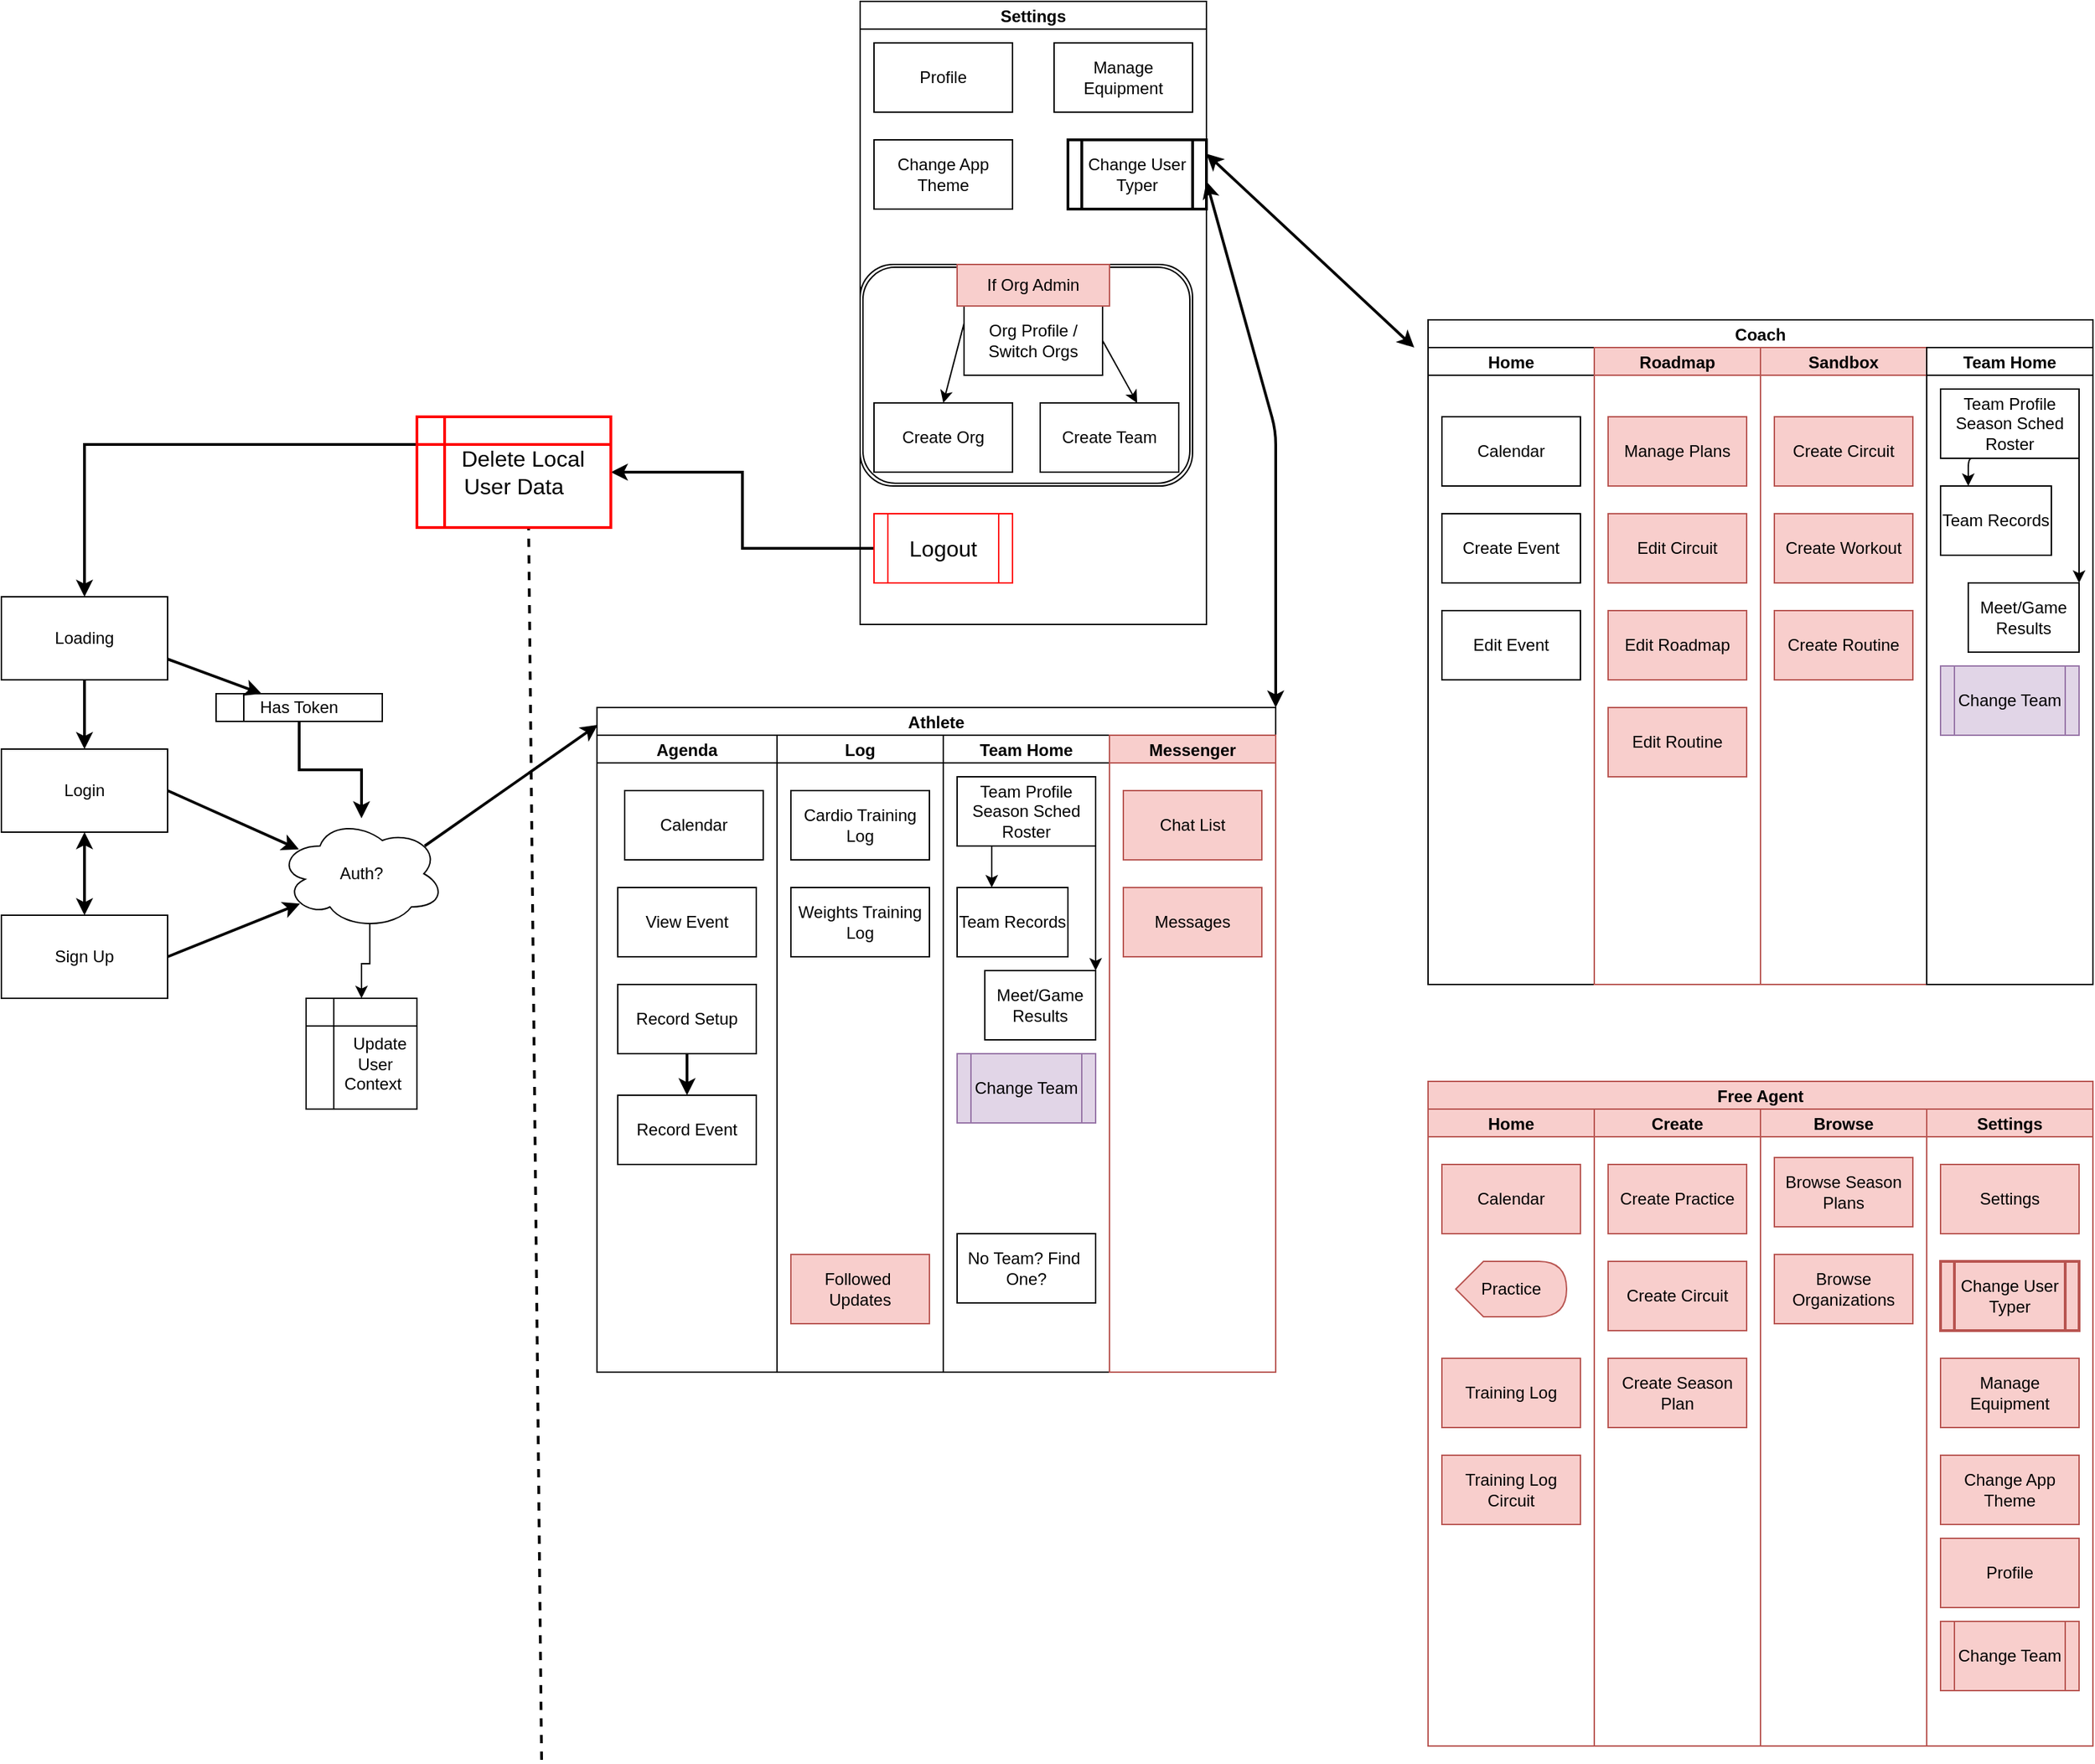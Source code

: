 <mxfile version="21.6.6" type="github">
  <diagram id="p2ylJtfO_-Iy1inDbocZ" name="Page-1">
    <mxGraphModel dx="1434" dy="1858" grid="1" gridSize="10" guides="1" tooltips="1" connect="1" arrows="1" fold="1" page="1" pageScale="1" pageWidth="850" pageHeight="1100" math="0" shadow="0">
      <root>
        <mxCell id="0" />
        <mxCell id="1" parent="0" />
        <mxCell id="KutpoxNR8eGC2RVmOY_f-1" value="Coach" style="swimlane;childLayout=stackLayout;resizeParent=1;resizeParentMax=0;startSize=20;rounded=0;" parent="1" vertex="1">
          <mxGeometry x="1180" y="10" width="480" height="480" as="geometry" />
        </mxCell>
        <mxCell id="KutpoxNR8eGC2RVmOY_f-2" value="Home" style="swimlane;startSize=20;rounded=0;" parent="KutpoxNR8eGC2RVmOY_f-1" vertex="1">
          <mxGeometry y="20" width="120" height="460" as="geometry" />
        </mxCell>
        <mxCell id="KutpoxNR8eGC2RVmOY_f-71" value="Calendar" style="rounded=0;whiteSpace=wrap;html=1;" parent="KutpoxNR8eGC2RVmOY_f-2" vertex="1">
          <mxGeometry x="10" y="50" width="100" height="50" as="geometry" />
        </mxCell>
        <mxCell id="KutpoxNR8eGC2RVmOY_f-73" value="Edit Event" style="rounded=0;whiteSpace=wrap;html=1;" parent="KutpoxNR8eGC2RVmOY_f-2" vertex="1">
          <mxGeometry x="10" y="190" width="100" height="50" as="geometry" />
        </mxCell>
        <mxCell id="KutpoxNR8eGC2RVmOY_f-74" value="Create Event" style="rounded=0;whiteSpace=wrap;html=1;" parent="KutpoxNR8eGC2RVmOY_f-2" vertex="1">
          <mxGeometry x="10" y="120" width="100" height="50" as="geometry" />
        </mxCell>
        <mxCell id="KutpoxNR8eGC2RVmOY_f-10" value="Roadmap" style="swimlane;startSize=20;rounded=0;fillColor=#f8cecc;strokeColor=#b85450;" parent="KutpoxNR8eGC2RVmOY_f-1" vertex="1">
          <mxGeometry x="120" y="20" width="120" height="460" as="geometry" />
        </mxCell>
        <mxCell id="KutpoxNR8eGC2RVmOY_f-75" value="Edit Circuit" style="rounded=0;whiteSpace=wrap;html=1;fillColor=#f8cecc;strokeColor=#b85450;" parent="KutpoxNR8eGC2RVmOY_f-10" vertex="1">
          <mxGeometry x="10" y="120" width="100" height="50" as="geometry" />
        </mxCell>
        <mxCell id="KutpoxNR8eGC2RVmOY_f-76" value="Edit Roadmap" style="rounded=0;whiteSpace=wrap;html=1;fillColor=#f8cecc;strokeColor=#b85450;" parent="KutpoxNR8eGC2RVmOY_f-10" vertex="1">
          <mxGeometry x="10" y="190" width="100" height="50" as="geometry" />
        </mxCell>
        <mxCell id="I1CVPrIMJtBGXKQZ_hz7-4" value="Manage Plans" style="rounded=0;whiteSpace=wrap;html=1;fillColor=#f8cecc;strokeColor=#b85450;" vertex="1" parent="KutpoxNR8eGC2RVmOY_f-10">
          <mxGeometry x="10" y="50" width="100" height="50" as="geometry" />
        </mxCell>
        <mxCell id="I1CVPrIMJtBGXKQZ_hz7-5" value="Edit Routine" style="rounded=0;whiteSpace=wrap;html=1;fillColor=#f8cecc;strokeColor=#b85450;" vertex="1" parent="KutpoxNR8eGC2RVmOY_f-10">
          <mxGeometry x="10" y="260" width="100" height="50" as="geometry" />
        </mxCell>
        <mxCell id="KutpoxNR8eGC2RVmOY_f-3" value="Sandbox" style="swimlane;startSize=20;rounded=0;fillColor=#f8cecc;strokeColor=#b85450;" parent="KutpoxNR8eGC2RVmOY_f-1" vertex="1">
          <mxGeometry x="240" y="20" width="120" height="460" as="geometry" />
        </mxCell>
        <mxCell id="I1CVPrIMJtBGXKQZ_hz7-50" value="Create Circuit" style="rounded=0;whiteSpace=wrap;html=1;fillColor=#f8cecc;strokeColor=#b85450;" vertex="1" parent="KutpoxNR8eGC2RVmOY_f-3">
          <mxGeometry x="10" y="50" width="100" height="50" as="geometry" />
        </mxCell>
        <mxCell id="I1CVPrIMJtBGXKQZ_hz7-51" value="Create Workout" style="rounded=0;whiteSpace=wrap;html=1;fillColor=#f8cecc;strokeColor=#b85450;" vertex="1" parent="KutpoxNR8eGC2RVmOY_f-3">
          <mxGeometry x="10" y="120" width="100" height="50" as="geometry" />
        </mxCell>
        <mxCell id="I1CVPrIMJtBGXKQZ_hz7-52" value="Create Routine" style="rounded=0;whiteSpace=wrap;html=1;fillColor=#f8cecc;strokeColor=#b85450;" vertex="1" parent="KutpoxNR8eGC2RVmOY_f-3">
          <mxGeometry x="10" y="190" width="100" height="50" as="geometry" />
        </mxCell>
        <mxCell id="KutpoxNR8eGC2RVmOY_f-4" value="Team Home" style="swimlane;startSize=20;rounded=0;" parent="KutpoxNR8eGC2RVmOY_f-1" vertex="1">
          <mxGeometry x="360" y="20" width="120" height="460" as="geometry">
            <mxRectangle x="240" y="20" width="40" height="460" as="alternateBounds" />
          </mxGeometry>
        </mxCell>
        <mxCell id="KutpoxNR8eGC2RVmOY_f-89" value="Change Team" style="shape=process;whiteSpace=wrap;html=1;backgroundOutline=1;rounded=0;fontFamily=Helvetica;fontSize=12;strokeColor=#9673a6;fillColor=#e1d5e7;" parent="KutpoxNR8eGC2RVmOY_f-4" vertex="1">
          <mxGeometry x="10" y="230" width="100" height="50" as="geometry" />
        </mxCell>
        <mxCell id="I1CVPrIMJtBGXKQZ_hz7-38" style="edgeStyle=orthogonalEdgeStyle;orthogonalLoop=1;jettySize=auto;html=1;exitX=1;exitY=1;exitDx=0;exitDy=0;entryX=1;entryY=0;entryDx=0;entryDy=0;" edge="1" parent="KutpoxNR8eGC2RVmOY_f-4" source="I1CVPrIMJtBGXKQZ_hz7-39">
          <mxGeometry relative="1" as="geometry">
            <mxPoint x="110" y="170" as="targetPoint" />
          </mxGeometry>
        </mxCell>
        <mxCell id="I1CVPrIMJtBGXKQZ_hz7-42" style="edgeStyle=orthogonalEdgeStyle;orthogonalLoop=1;jettySize=auto;html=1;exitX=0.25;exitY=1;exitDx=0;exitDy=0;entryX=0.25;entryY=0;entryDx=0;entryDy=0;" edge="1" parent="KutpoxNR8eGC2RVmOY_f-4" source="I1CVPrIMJtBGXKQZ_hz7-39" target="I1CVPrIMJtBGXKQZ_hz7-40">
          <mxGeometry relative="1" as="geometry" />
        </mxCell>
        <mxCell id="I1CVPrIMJtBGXKQZ_hz7-39" value="Team Profile&lt;br&gt;Season Sched&lt;br&gt;Roster" style="rounded=0;whiteSpace=wrap;html=1;" vertex="1" parent="KutpoxNR8eGC2RVmOY_f-4">
          <mxGeometry x="10" y="30" width="100" height="50" as="geometry" />
        </mxCell>
        <mxCell id="I1CVPrIMJtBGXKQZ_hz7-40" value="Team Records" style="rounded=0;whiteSpace=wrap;html=1;" vertex="1" parent="KutpoxNR8eGC2RVmOY_f-4">
          <mxGeometry x="10" y="100" width="80" height="50" as="geometry" />
        </mxCell>
        <mxCell id="I1CVPrIMJtBGXKQZ_hz7-43" value="Meet/Game Results" style="rounded=0;whiteSpace=wrap;html=1;" vertex="1" parent="KutpoxNR8eGC2RVmOY_f-4">
          <mxGeometry x="30" y="170" width="80" height="50" as="geometry" />
        </mxCell>
        <mxCell id="KutpoxNR8eGC2RVmOY_f-11" value="Free Agent" style="swimlane;childLayout=stackLayout;resizeParent=1;resizeParentMax=0;startSize=20;fillColor=#f8cecc;strokeColor=#b85450;rounded=0;" parent="1" vertex="1">
          <mxGeometry x="1180" y="560" width="480" height="480" as="geometry" />
        </mxCell>
        <mxCell id="KutpoxNR8eGC2RVmOY_f-12" value="Home" style="swimlane;startSize=20;fillColor=#f8cecc;strokeColor=#b85450;rounded=0;" parent="KutpoxNR8eGC2RVmOY_f-11" vertex="1">
          <mxGeometry y="20" width="120" height="460" as="geometry" />
        </mxCell>
        <mxCell id="KutpoxNR8eGC2RVmOY_f-67" value="Calendar" style="rounded=0;whiteSpace=wrap;html=1;fillColor=#f8cecc;strokeColor=#b85450;" parent="KutpoxNR8eGC2RVmOY_f-12" vertex="1">
          <mxGeometry x="10" y="40" width="100" height="50" as="geometry" />
        </mxCell>
        <mxCell id="KutpoxNR8eGC2RVmOY_f-68" value="Training Log" style="rounded=0;whiteSpace=wrap;html=1;fillColor=#f8cecc;strokeColor=#b85450;" parent="KutpoxNR8eGC2RVmOY_f-12" vertex="1">
          <mxGeometry x="10" y="180" width="100" height="50" as="geometry" />
        </mxCell>
        <mxCell id="KutpoxNR8eGC2RVmOY_f-69" value="Training Log Circuit" style="rounded=0;whiteSpace=wrap;html=1;fillColor=#f8cecc;strokeColor=#b85450;" parent="KutpoxNR8eGC2RVmOY_f-12" vertex="1">
          <mxGeometry x="10" y="250" width="100" height="50" as="geometry" />
        </mxCell>
        <mxCell id="KutpoxNR8eGC2RVmOY_f-70" value="Practice" style="shape=display;whiteSpace=wrap;html=1;rounded=0;fontFamily=Helvetica;fontSize=12;strokeColor=#b85450;fillColor=#f8cecc;" parent="KutpoxNR8eGC2RVmOY_f-12" vertex="1">
          <mxGeometry x="20" y="110" width="80" height="40" as="geometry" />
        </mxCell>
        <mxCell id="KutpoxNR8eGC2RVmOY_f-13" value="Create" style="swimlane;startSize=20;fillColor=#f8cecc;strokeColor=#b85450;rounded=0;" parent="KutpoxNR8eGC2RVmOY_f-11" vertex="1">
          <mxGeometry x="120" y="20" width="120" height="460" as="geometry" />
        </mxCell>
        <mxCell id="KutpoxNR8eGC2RVmOY_f-77" value="Create Practice" style="rounded=0;whiteSpace=wrap;html=1;fillColor=#f8cecc;strokeColor=#b85450;" parent="KutpoxNR8eGC2RVmOY_f-13" vertex="1">
          <mxGeometry x="10" y="40" width="100" height="50" as="geometry" />
        </mxCell>
        <mxCell id="KutpoxNR8eGC2RVmOY_f-78" value="Create Circuit" style="rounded=0;whiteSpace=wrap;html=1;fillColor=#f8cecc;strokeColor=#b85450;" parent="KutpoxNR8eGC2RVmOY_f-13" vertex="1">
          <mxGeometry x="10" y="110" width="100" height="50" as="geometry" />
        </mxCell>
        <mxCell id="KutpoxNR8eGC2RVmOY_f-79" value="Create Season Plan" style="rounded=0;whiteSpace=wrap;html=1;fillColor=#f8cecc;strokeColor=#b85450;" parent="KutpoxNR8eGC2RVmOY_f-13" vertex="1">
          <mxGeometry x="10" y="180" width="100" height="50" as="geometry" />
        </mxCell>
        <mxCell id="KutpoxNR8eGC2RVmOY_f-14" value="Browse" style="swimlane;startSize=20;fillColor=#f8cecc;strokeColor=#b85450;rounded=0;" parent="KutpoxNR8eGC2RVmOY_f-11" vertex="1">
          <mxGeometry x="240" y="20" width="120" height="460" as="geometry" />
        </mxCell>
        <mxCell id="KutpoxNR8eGC2RVmOY_f-80" value="Browse Season Plans" style="rounded=0;whiteSpace=wrap;html=1;fillColor=#f8cecc;strokeColor=#b85450;" parent="KutpoxNR8eGC2RVmOY_f-14" vertex="1">
          <mxGeometry x="10" y="35" width="100" height="50" as="geometry" />
        </mxCell>
        <mxCell id="KutpoxNR8eGC2RVmOY_f-81" value="Browse Organizations" style="rounded=0;whiteSpace=wrap;html=1;fillColor=#f8cecc;strokeColor=#b85450;" parent="KutpoxNR8eGC2RVmOY_f-14" vertex="1">
          <mxGeometry x="10" y="105" width="100" height="50" as="geometry" />
        </mxCell>
        <mxCell id="KutpoxNR8eGC2RVmOY_f-15" value="Settings" style="swimlane;startSize=20;fillColor=#f8cecc;strokeColor=#b85450;rounded=0;" parent="KutpoxNR8eGC2RVmOY_f-11" vertex="1">
          <mxGeometry x="360" y="20" width="120" height="460" as="geometry">
            <mxRectangle x="240" y="20" width="40" height="460" as="alternateBounds" />
          </mxGeometry>
        </mxCell>
        <mxCell id="KutpoxNR8eGC2RVmOY_f-61" value="Settings" style="rounded=0;whiteSpace=wrap;html=1;fillColor=#f8cecc;strokeColor=#b85450;" parent="KutpoxNR8eGC2RVmOY_f-15" vertex="1">
          <mxGeometry x="10" y="40" width="100" height="50" as="geometry" />
        </mxCell>
        <mxCell id="KutpoxNR8eGC2RVmOY_f-62" value="Change User Typer" style="shape=process;whiteSpace=wrap;html=1;backgroundOutline=1;rounded=0;fontFamily=Helvetica;fontSize=12;strokeColor=#b85450;fillColor=#f8cecc;strokeWidth=2;" parent="KutpoxNR8eGC2RVmOY_f-15" vertex="1">
          <mxGeometry x="10" y="110" width="100" height="50" as="geometry" />
        </mxCell>
        <mxCell id="KutpoxNR8eGC2RVmOY_f-63" value="Manage Equipment" style="rounded=0;whiteSpace=wrap;html=1;fillColor=#f8cecc;strokeColor=#b85450;" parent="KutpoxNR8eGC2RVmOY_f-15" vertex="1">
          <mxGeometry x="10" y="180" width="100" height="50" as="geometry" />
        </mxCell>
        <mxCell id="KutpoxNR8eGC2RVmOY_f-64" value="Change App Theme" style="rounded=0;whiteSpace=wrap;html=1;fillColor=#f8cecc;strokeColor=#b85450;" parent="KutpoxNR8eGC2RVmOY_f-15" vertex="1">
          <mxGeometry x="10" y="250" width="100" height="50" as="geometry" />
        </mxCell>
        <mxCell id="KutpoxNR8eGC2RVmOY_f-65" value="Profile" style="rounded=0;whiteSpace=wrap;html=1;fillColor=#f8cecc;strokeColor=#b85450;" parent="KutpoxNR8eGC2RVmOY_f-15" vertex="1">
          <mxGeometry x="10" y="310" width="100" height="50" as="geometry" />
        </mxCell>
        <mxCell id="KutpoxNR8eGC2RVmOY_f-91" value="Change Team" style="shape=process;whiteSpace=wrap;html=1;backgroundOutline=1;rounded=0;fontFamily=Helvetica;fontSize=12;strokeColor=#b85450;fillColor=#f8cecc;" parent="KutpoxNR8eGC2RVmOY_f-15" vertex="1">
          <mxGeometry x="10" y="370" width="100" height="50" as="geometry" />
        </mxCell>
        <mxCell id="KutpoxNR8eGC2RVmOY_f-16" value="Athlete" style="swimlane;childLayout=stackLayout;resizeParent=1;resizeParentMax=0;startSize=20;rounded=0;" parent="1" vertex="1">
          <mxGeometry x="580" y="290" width="490" height="480" as="geometry" />
        </mxCell>
        <mxCell id="KutpoxNR8eGC2RVmOY_f-17" value="Agenda" style="swimlane;startSize=20;rounded=0;" parent="KutpoxNR8eGC2RVmOY_f-16" vertex="1">
          <mxGeometry y="20" width="130" height="460" as="geometry" />
        </mxCell>
        <mxCell id="KutpoxNR8eGC2RVmOY_f-38" value="Calendar" style="rounded=0;whiteSpace=wrap;html=1;" parent="KutpoxNR8eGC2RVmOY_f-17" vertex="1">
          <mxGeometry x="20" y="40" width="100" height="50" as="geometry" />
        </mxCell>
        <mxCell id="KutpoxNR8eGC2RVmOY_f-41" value="Record Setup" style="rounded=0;whiteSpace=wrap;html=1;" parent="KutpoxNR8eGC2RVmOY_f-17" vertex="1">
          <mxGeometry x="15" y="180" width="100" height="50" as="geometry" />
        </mxCell>
        <mxCell id="KutpoxNR8eGC2RVmOY_f-50" value="Record Event" style="rounded=0;whiteSpace=wrap;html=1;fontFamily=Helvetica;fontSize=12;" parent="KutpoxNR8eGC2RVmOY_f-17" vertex="1">
          <mxGeometry x="15" y="260" width="100" height="50" as="geometry" />
        </mxCell>
        <mxCell id="KutpoxNR8eGC2RVmOY_f-51" style="edgeStyle=orthogonalEdgeStyle;rounded=0;orthogonalLoop=1;jettySize=auto;html=1;exitX=0.5;exitY=1;exitDx=0;exitDy=0;entryX=0.5;entryY=0;entryDx=0;entryDy=0;fontFamily=Helvetica;fontSize=12;fontColor=default;strokeWidth=2;" parent="KutpoxNR8eGC2RVmOY_f-17" source="KutpoxNR8eGC2RVmOY_f-41" target="KutpoxNR8eGC2RVmOY_f-50" edge="1">
          <mxGeometry relative="1" as="geometry" />
        </mxCell>
        <mxCell id="I1CVPrIMJtBGXKQZ_hz7-53" value="View Event" style="rounded=0;whiteSpace=wrap;html=1;" vertex="1" parent="KutpoxNR8eGC2RVmOY_f-17">
          <mxGeometry x="15" y="110" width="100" height="50" as="geometry" />
        </mxCell>
        <mxCell id="KutpoxNR8eGC2RVmOY_f-18" value="Log" style="swimlane;startSize=20;rounded=0;" parent="KutpoxNR8eGC2RVmOY_f-16" vertex="1">
          <mxGeometry x="130" y="20" width="120" height="460" as="geometry" />
        </mxCell>
        <mxCell id="I1CVPrIMJtBGXKQZ_hz7-7" value="Followed&amp;nbsp; Updates" style="rounded=0;whiteSpace=wrap;html=1;fillColor=#f8cecc;strokeColor=#b85450;" vertex="1" parent="KutpoxNR8eGC2RVmOY_f-18">
          <mxGeometry x="10" y="375" width="100" height="50" as="geometry" />
        </mxCell>
        <mxCell id="KutpoxNR8eGC2RVmOY_f-40" value="Cardio Training Log" style="rounded=0;whiteSpace=wrap;html=1;" parent="KutpoxNR8eGC2RVmOY_f-18" vertex="1">
          <mxGeometry x="10" y="40" width="100" height="50" as="geometry" />
        </mxCell>
        <mxCell id="KutpoxNR8eGC2RVmOY_f-45" value="Weights Training Log" style="rounded=0;whiteSpace=wrap;html=1;" parent="KutpoxNR8eGC2RVmOY_f-18" vertex="1">
          <mxGeometry x="10" y="110" width="100" height="50" as="geometry" />
        </mxCell>
        <mxCell id="KutpoxNR8eGC2RVmOY_f-19" value="Team Home" style="swimlane;startSize=20;rounded=0;" parent="KutpoxNR8eGC2RVmOY_f-16" vertex="1">
          <mxGeometry x="250" y="20" width="120" height="460" as="geometry" />
        </mxCell>
        <mxCell id="I1CVPrIMJtBGXKQZ_hz7-6" value="Team Records" style="rounded=0;whiteSpace=wrap;html=1;" vertex="1" parent="KutpoxNR8eGC2RVmOY_f-19">
          <mxGeometry x="10" y="110" width="80" height="50" as="geometry" />
        </mxCell>
        <mxCell id="I1CVPrIMJtBGXKQZ_hz7-8" value="No Team? Find&amp;nbsp; One?" style="rounded=0;whiteSpace=wrap;html=1;" vertex="1" parent="KutpoxNR8eGC2RVmOY_f-19">
          <mxGeometry x="10" y="360" width="100" height="50" as="geometry" />
        </mxCell>
        <mxCell id="I1CVPrIMJtBGXKQZ_hz7-11" style="edgeStyle=orthogonalEdgeStyle;orthogonalLoop=1;jettySize=auto;html=1;exitX=0.25;exitY=1;exitDx=0;exitDy=0;" edge="1" parent="KutpoxNR8eGC2RVmOY_f-19" source="I1CVPrIMJtBGXKQZ_hz7-9">
          <mxGeometry relative="1" as="geometry">
            <mxPoint x="35" y="110" as="targetPoint" />
          </mxGeometry>
        </mxCell>
        <mxCell id="I1CVPrIMJtBGXKQZ_hz7-16" style="edgeStyle=orthogonalEdgeStyle;orthogonalLoop=1;jettySize=auto;html=1;exitX=1;exitY=1;exitDx=0;exitDy=0;entryX=1;entryY=0;entryDx=0;entryDy=0;" edge="1" parent="KutpoxNR8eGC2RVmOY_f-19" source="I1CVPrIMJtBGXKQZ_hz7-9" target="I1CVPrIMJtBGXKQZ_hz7-13">
          <mxGeometry relative="1" as="geometry" />
        </mxCell>
        <mxCell id="I1CVPrIMJtBGXKQZ_hz7-9" value="Team Profile&lt;br&gt;Season Sched&lt;br&gt;Roster" style="rounded=0;whiteSpace=wrap;html=1;" vertex="1" parent="KutpoxNR8eGC2RVmOY_f-19">
          <mxGeometry x="10" y="30" width="100" height="50" as="geometry" />
        </mxCell>
        <mxCell id="I1CVPrIMJtBGXKQZ_hz7-13" value="Meet/Game Results" style="rounded=0;whiteSpace=wrap;html=1;" vertex="1" parent="KutpoxNR8eGC2RVmOY_f-19">
          <mxGeometry x="30" y="170" width="80" height="50" as="geometry" />
        </mxCell>
        <mxCell id="KutpoxNR8eGC2RVmOY_f-90" value="Change Team" style="shape=process;whiteSpace=wrap;html=1;backgroundOutline=1;rounded=0;fontFamily=Helvetica;fontSize=12;fillColor=#e1d5e7;strokeColor=#9673a6;" parent="KutpoxNR8eGC2RVmOY_f-19" vertex="1">
          <mxGeometry x="10" y="230" width="100" height="50" as="geometry" />
        </mxCell>
        <mxCell id="KutpoxNR8eGC2RVmOY_f-20" value="Messenger" style="swimlane;startSize=20;rounded=0;fillColor=#f8cecc;strokeColor=#b85450;" parent="KutpoxNR8eGC2RVmOY_f-16" vertex="1">
          <mxGeometry x="370" y="20" width="120" height="460" as="geometry">
            <mxRectangle x="240" y="20" width="40" height="460" as="alternateBounds" />
          </mxGeometry>
        </mxCell>
        <mxCell id="I1CVPrIMJtBGXKQZ_hz7-36" value="Chat List" style="rounded=0;whiteSpace=wrap;html=1;fillColor=#f8cecc;strokeColor=#b85450;" vertex="1" parent="KutpoxNR8eGC2RVmOY_f-20">
          <mxGeometry x="10" y="40" width="100" height="50" as="geometry" />
        </mxCell>
        <mxCell id="I1CVPrIMJtBGXKQZ_hz7-37" value="Messages" style="rounded=0;whiteSpace=wrap;html=1;fillColor=#f8cecc;strokeColor=#b85450;" vertex="1" parent="KutpoxNR8eGC2RVmOY_f-20">
          <mxGeometry x="10" y="110" width="100" height="50" as="geometry" />
        </mxCell>
        <mxCell id="KutpoxNR8eGC2RVmOY_f-23" value="" style="endArrow=none;dashed=1;html=1;rounded=0;strokeWidth=2;" parent="1" edge="1">
          <mxGeometry width="50" height="50" relative="1" as="geometry">
            <mxPoint x="540" y="1050" as="sourcePoint" />
            <mxPoint x="530" y="100" as="targetPoint" />
          </mxGeometry>
        </mxCell>
        <mxCell id="KutpoxNR8eGC2RVmOY_f-24" value="Loading" style="rounded=0;whiteSpace=wrap;html=1;" parent="1" vertex="1">
          <mxGeometry x="150" y="210" width="120" height="60" as="geometry" />
        </mxCell>
        <mxCell id="KutpoxNR8eGC2RVmOY_f-25" value="Login" style="rounded=0;whiteSpace=wrap;html=1;" parent="1" vertex="1">
          <mxGeometry x="150" y="320" width="120" height="60" as="geometry" />
        </mxCell>
        <mxCell id="KutpoxNR8eGC2RVmOY_f-26" value="Sign Up" style="rounded=0;whiteSpace=wrap;html=1;" parent="1" vertex="1">
          <mxGeometry x="150" y="440" width="120" height="60" as="geometry" />
        </mxCell>
        <mxCell id="q5eXycG5eug2IA1FXkT7-4" style="edgeStyle=orthogonalEdgeStyle;rounded=0;orthogonalLoop=1;jettySize=auto;html=1;exitX=0.55;exitY=0.95;exitDx=0;exitDy=0;exitPerimeter=0;entryX=0.5;entryY=0;entryDx=0;entryDy=0;" parent="1" source="KutpoxNR8eGC2RVmOY_f-27" target="q5eXycG5eug2IA1FXkT7-3" edge="1">
          <mxGeometry relative="1" as="geometry" />
        </mxCell>
        <mxCell id="KutpoxNR8eGC2RVmOY_f-27" value="Auth?" style="ellipse;shape=cloud;whiteSpace=wrap;html=1;rounded=0;" parent="1" vertex="1">
          <mxGeometry x="350" y="370" width="120" height="80" as="geometry" />
        </mxCell>
        <mxCell id="KutpoxNR8eGC2RVmOY_f-28" value="" style="endArrow=classic;html=1;rounded=0;strokeWidth=2;exitX=1;exitY=0.5;exitDx=0;exitDy=0;entryX=0.123;entryY=0.28;entryDx=0;entryDy=0;entryPerimeter=0;" parent="1" source="KutpoxNR8eGC2RVmOY_f-25" target="KutpoxNR8eGC2RVmOY_f-27" edge="1">
          <mxGeometry width="50" height="50" relative="1" as="geometry">
            <mxPoint x="410" y="310" as="sourcePoint" />
            <mxPoint x="460" y="260" as="targetPoint" />
          </mxGeometry>
        </mxCell>
        <mxCell id="KutpoxNR8eGC2RVmOY_f-29" value="" style="endArrow=classic;html=1;rounded=0;strokeWidth=2;exitX=1;exitY=0.5;exitDx=0;exitDy=0;entryX=0.13;entryY=0.77;entryDx=0;entryDy=0;entryPerimeter=0;" parent="1" source="KutpoxNR8eGC2RVmOY_f-26" target="KutpoxNR8eGC2RVmOY_f-27" edge="1">
          <mxGeometry width="50" height="50" relative="1" as="geometry">
            <mxPoint x="410" y="310" as="sourcePoint" />
            <mxPoint x="460" y="260" as="targetPoint" />
          </mxGeometry>
        </mxCell>
        <mxCell id="KutpoxNR8eGC2RVmOY_f-30" value="" style="endArrow=classic;html=1;rounded=0;strokeWidth=2;exitX=0.5;exitY=1;exitDx=0;exitDy=0;entryX=0.5;entryY=0;entryDx=0;entryDy=0;" parent="1" source="KutpoxNR8eGC2RVmOY_f-24" target="KutpoxNR8eGC2RVmOY_f-25" edge="1">
          <mxGeometry width="50" height="50" relative="1" as="geometry">
            <mxPoint x="410" y="310" as="sourcePoint" />
            <mxPoint x="460" y="260" as="targetPoint" />
          </mxGeometry>
        </mxCell>
        <mxCell id="KutpoxNR8eGC2RVmOY_f-31" value="" style="endArrow=classic;html=1;rounded=0;strokeWidth=2;exitX=0.88;exitY=0.25;exitDx=0;exitDy=0;exitPerimeter=0;entryX=0.001;entryY=0.026;entryDx=0;entryDy=0;entryPerimeter=0;" parent="1" source="KutpoxNR8eGC2RVmOY_f-27" target="KutpoxNR8eGC2RVmOY_f-16" edge="1">
          <mxGeometry width="50" height="50" relative="1" as="geometry">
            <mxPoint x="410" y="310" as="sourcePoint" />
            <mxPoint x="460" y="260" as="targetPoint" />
          </mxGeometry>
        </mxCell>
        <mxCell id="KutpoxNR8eGC2RVmOY_f-32" value="" style="endArrow=classic;startArrow=classic;html=1;rounded=0;strokeWidth=2;exitX=0.5;exitY=0;exitDx=0;exitDy=0;entryX=0.5;entryY=1;entryDx=0;entryDy=0;" parent="1" source="KutpoxNR8eGC2RVmOY_f-26" target="KutpoxNR8eGC2RVmOY_f-25" edge="1">
          <mxGeometry width="50" height="50" relative="1" as="geometry">
            <mxPoint x="410" y="310" as="sourcePoint" />
            <mxPoint x="460" y="260" as="targetPoint" />
          </mxGeometry>
        </mxCell>
        <mxCell id="KutpoxNR8eGC2RVmOY_f-48" value="" style="edgeStyle=orthogonalEdgeStyle;rounded=0;orthogonalLoop=1;jettySize=auto;html=1;fontFamily=Helvetica;fontSize=12;fontColor=default;strokeWidth=2;" parent="1" source="KutpoxNR8eGC2RVmOY_f-46" target="KutpoxNR8eGC2RVmOY_f-27" edge="1">
          <mxGeometry relative="1" as="geometry" />
        </mxCell>
        <mxCell id="KutpoxNR8eGC2RVmOY_f-46" value="Has Token" style="shape=internalStorage;whiteSpace=wrap;html=1;backgroundOutline=1;rounded=0;fontFamily=Helvetica;fontSize=12;fontColor=default;strokeColor=default;fillColor=default;" parent="1" vertex="1">
          <mxGeometry x="305" y="280" width="120" height="20" as="geometry" />
        </mxCell>
        <mxCell id="KutpoxNR8eGC2RVmOY_f-47" value="" style="endArrow=classic;html=1;rounded=0;fontFamily=Helvetica;fontSize=12;fontColor=default;strokeWidth=2;exitX=1;exitY=0.75;exitDx=0;exitDy=0;" parent="1" source="KutpoxNR8eGC2RVmOY_f-24" target="KutpoxNR8eGC2RVmOY_f-46" edge="1">
          <mxGeometry width="50" height="50" relative="1" as="geometry">
            <mxPoint x="410" y="300" as="sourcePoint" />
            <mxPoint x="460" y="250" as="targetPoint" />
          </mxGeometry>
        </mxCell>
        <mxCell id="q5eXycG5eug2IA1FXkT7-3" value="&amp;nbsp; &amp;nbsp; &amp;nbsp; &amp;nbsp;&lt;br&gt;&amp;nbsp; &amp;nbsp; &amp;nbsp; &amp;nbsp; &amp;nbsp;Update&amp;nbsp; &amp;nbsp; &amp;nbsp; &amp;nbsp; User &lt;br&gt;&amp;nbsp; &amp;nbsp; &amp;nbsp;Context" style="shape=internalStorage;whiteSpace=wrap;html=1;backgroundOutline=1;rounded=0;" parent="1" vertex="1">
          <mxGeometry x="370" y="500" width="80" height="80" as="geometry" />
        </mxCell>
        <mxCell id="q5eXycG5eug2IA1FXkT7-8" style="edgeStyle=orthogonalEdgeStyle;rounded=0;orthogonalLoop=1;jettySize=auto;html=1;exitX=0;exitY=0.5;exitDx=0;exitDy=0;fontSize=16;strokeWidth=2;" parent="1" source="q5eXycG5eug2IA1FXkT7-5" target="q5eXycG5eug2IA1FXkT7-7" edge="1">
          <mxGeometry relative="1" as="geometry" />
        </mxCell>
        <mxCell id="q5eXycG5eug2IA1FXkT7-9" style="edgeStyle=orthogonalEdgeStyle;rounded=0;orthogonalLoop=1;jettySize=auto;html=1;exitX=0;exitY=0.25;exitDx=0;exitDy=0;entryX=0.5;entryY=0;entryDx=0;entryDy=0;fontSize=16;strokeWidth=2;" parent="1" source="q5eXycG5eug2IA1FXkT7-7" target="KutpoxNR8eGC2RVmOY_f-24" edge="1">
          <mxGeometry relative="1" as="geometry" />
        </mxCell>
        <mxCell id="q5eXycG5eug2IA1FXkT7-7" value="&amp;nbsp; &amp;nbsp;Delete Local User Data" style="shape=internalStorage;whiteSpace=wrap;html=1;backgroundOutline=1;fontSize=16;strokeColor=#FF0000;strokeWidth=2;rounded=0;" parent="1" vertex="1">
          <mxGeometry x="450" y="80" width="140" height="80" as="geometry" />
        </mxCell>
        <mxCell id="I1CVPrIMJtBGXKQZ_hz7-18" value="Settings" style="swimlane;startSize=20;rounded=0;" vertex="1" parent="1">
          <mxGeometry x="770" y="-220" width="250" height="450" as="geometry">
            <mxRectangle x="240" y="20" width="40" height="460" as="alternateBounds" />
          </mxGeometry>
        </mxCell>
        <mxCell id="I1CVPrIMJtBGXKQZ_hz7-20" value="Change User Typer" style="shape=process;whiteSpace=wrap;html=1;backgroundOutline=1;rounded=0;fontFamily=Helvetica;fontSize=12;strokeWidth=2;" vertex="1" parent="I1CVPrIMJtBGXKQZ_hz7-18">
          <mxGeometry x="150" y="100" width="100" height="50" as="geometry" />
        </mxCell>
        <mxCell id="I1CVPrIMJtBGXKQZ_hz7-21" value="Manage Equipment" style="rounded=0;whiteSpace=wrap;html=1;" vertex="1" parent="I1CVPrIMJtBGXKQZ_hz7-18">
          <mxGeometry x="140" y="30" width="100" height="50" as="geometry" />
        </mxCell>
        <mxCell id="I1CVPrIMJtBGXKQZ_hz7-22" value="Change App Theme" style="rounded=0;whiteSpace=wrap;html=1;" vertex="1" parent="I1CVPrIMJtBGXKQZ_hz7-18">
          <mxGeometry x="10" y="100" width="100" height="50" as="geometry" />
        </mxCell>
        <mxCell id="q5eXycG5eug2IA1FXkT7-5" value="&lt;font style=&quot;font-size: 16px;&quot;&gt;Logout&lt;/font&gt;" style="shape=process;whiteSpace=wrap;html=1;backgroundOutline=1;strokeColor=#FF0000;rounded=0;" parent="I1CVPrIMJtBGXKQZ_hz7-18" vertex="1">
          <mxGeometry x="10" y="370" width="100" height="50" as="geometry" />
        </mxCell>
        <mxCell id="KutpoxNR8eGC2RVmOY_f-60" value="Profile" style="rounded=0;whiteSpace=wrap;html=1;" parent="I1CVPrIMJtBGXKQZ_hz7-18" vertex="1">
          <mxGeometry x="10" y="30" width="100" height="50" as="geometry" />
        </mxCell>
        <mxCell id="KutpoxNR8eGC2RVmOY_f-87" value="Org Profile / Switch Orgs" style="rounded=0;whiteSpace=wrap;html=1;" parent="I1CVPrIMJtBGXKQZ_hz7-18" vertex="1">
          <mxGeometry x="75" y="220" width="100" height="50" as="geometry" />
        </mxCell>
        <mxCell id="I1CVPrIMJtBGXKQZ_hz7-44" value="Create Org" style="rounded=0;whiteSpace=wrap;html=1;" vertex="1" parent="I1CVPrIMJtBGXKQZ_hz7-18">
          <mxGeometry x="10" y="290" width="100" height="50" as="geometry" />
        </mxCell>
        <mxCell id="q5eXycG5eug2IA1FXkT7-1" value="Create Team" style="rounded=0;whiteSpace=wrap;html=1;" parent="I1CVPrIMJtBGXKQZ_hz7-18" vertex="1">
          <mxGeometry x="130" y="290" width="100" height="50" as="geometry" />
        </mxCell>
        <mxCell id="I1CVPrIMJtBGXKQZ_hz7-45" value="" style="endArrow=classic;html=1;entryX=0.5;entryY=0;entryDx=0;entryDy=0;exitX=0;exitY=0.25;exitDx=0;exitDy=0;" edge="1" parent="I1CVPrIMJtBGXKQZ_hz7-18" source="KutpoxNR8eGC2RVmOY_f-87" target="I1CVPrIMJtBGXKQZ_hz7-44">
          <mxGeometry width="50" height="50" relative="1" as="geometry">
            <mxPoint x="60" y="220" as="sourcePoint" />
            <mxPoint x="320" y="320" as="targetPoint" />
          </mxGeometry>
        </mxCell>
        <mxCell id="I1CVPrIMJtBGXKQZ_hz7-47" value="" style="shape=ext;double=1;rounded=1;whiteSpace=wrap;html=1;fillColor=none;" vertex="1" parent="I1CVPrIMJtBGXKQZ_hz7-18">
          <mxGeometry y="190" width="240" height="160" as="geometry" />
        </mxCell>
        <mxCell id="I1CVPrIMJtBGXKQZ_hz7-49" value="If Org Admin" style="text;html=1;strokeColor=#b85450;fillColor=#f8cecc;align=center;verticalAlign=middle;whiteSpace=wrap;rounded=0;" vertex="1" parent="I1CVPrIMJtBGXKQZ_hz7-18">
          <mxGeometry x="70" y="190" width="110" height="30" as="geometry" />
        </mxCell>
        <mxCell id="I1CVPrIMJtBGXKQZ_hz7-24" value="" style="endArrow=classic;startArrow=classic;html=1;strokeWidth=2;" edge="1" parent="1">
          <mxGeometry width="50" height="50" relative="1" as="geometry">
            <mxPoint x="1020" y="-110" as="sourcePoint" />
            <mxPoint x="1170" y="30" as="targetPoint" />
          </mxGeometry>
        </mxCell>
        <mxCell id="I1CVPrIMJtBGXKQZ_hz7-25" value="" style="endArrow=classic;startArrow=classic;html=1;exitX=1;exitY=0;exitDx=0;exitDy=0;strokeWidth=2;" edge="1" parent="1" source="KutpoxNR8eGC2RVmOY_f-16">
          <mxGeometry width="50" height="50" relative="1" as="geometry">
            <mxPoint x="1040" y="150" as="sourcePoint" />
            <mxPoint x="1020" y="-90" as="targetPoint" />
            <Array as="points">
              <mxPoint x="1070" y="90" />
            </Array>
          </mxGeometry>
        </mxCell>
        <mxCell id="I1CVPrIMJtBGXKQZ_hz7-46" value="" style="endArrow=classic;html=1;exitX=1;exitY=0.5;exitDx=0;exitDy=0;" edge="1" parent="1" source="KutpoxNR8eGC2RVmOY_f-87">
          <mxGeometry width="50" height="50" relative="1" as="geometry">
            <mxPoint x="1040" y="350" as="sourcePoint" />
            <mxPoint x="970" y="70" as="targetPoint" />
          </mxGeometry>
        </mxCell>
      </root>
    </mxGraphModel>
  </diagram>
</mxfile>
